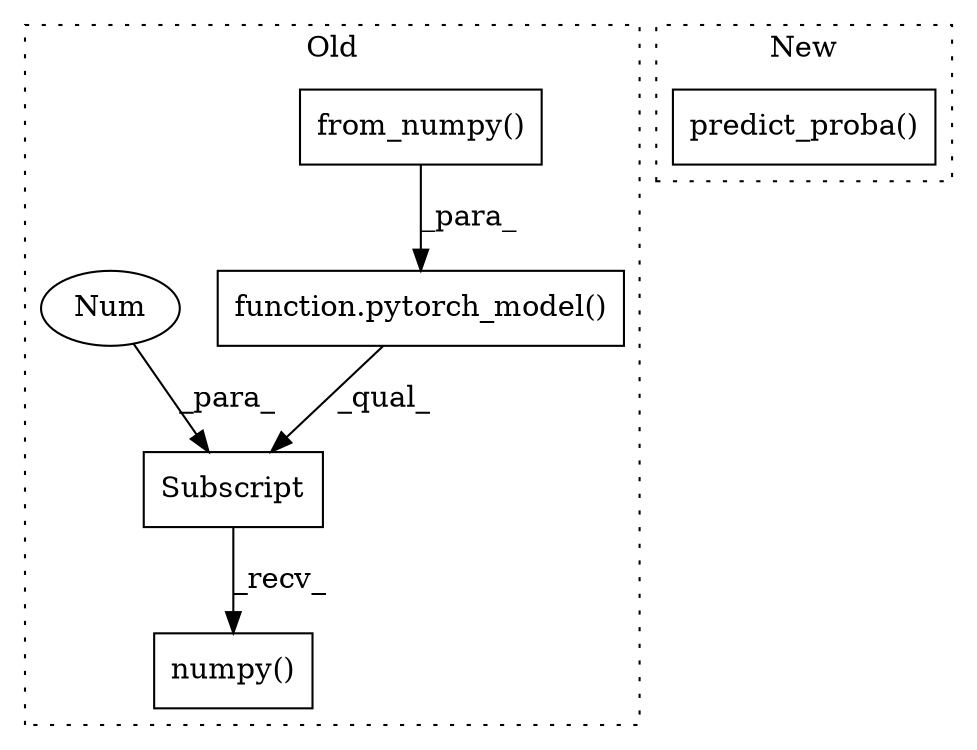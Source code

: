 digraph G {
subgraph cluster0 {
1 [label="function.pytorch_model()" a="75" s="7178,7211" l="14,1" shape="box"];
3 [label="Subscript" a="63" s="7178,0" l="37,0" shape="box"];
4 [label="from_numpy()" a="75" s="7192,7210" l="17,1" shape="box"];
5 [label="Num" a="76" s="7213" l="1" shape="ellipse"];
6 [label="numpy()" a="75" s="7178" l="45" shape="box"];
label = "Old";
style="dotted";
}
subgraph cluster1 {
2 [label="predict_proba()" a="75" s="7369,7398" l="28,1" shape="box"];
label = "New";
style="dotted";
}
1 -> 3 [label="_qual_"];
3 -> 6 [label="_recv_"];
4 -> 1 [label="_para_"];
5 -> 3 [label="_para_"];
}